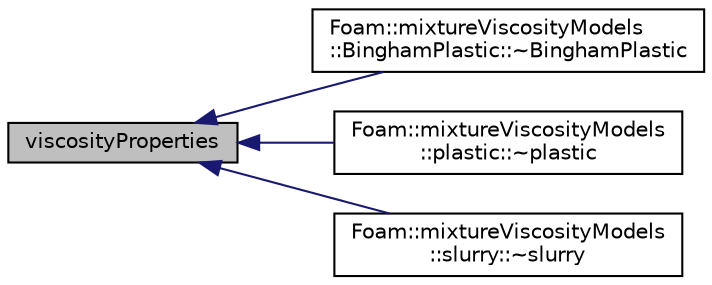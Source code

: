 digraph "viscosityProperties"
{
  bgcolor="transparent";
  edge [fontname="Helvetica",fontsize="10",labelfontname="Helvetica",labelfontsize="10"];
  node [fontname="Helvetica",fontsize="10",shape=record];
  rankdir="LR";
  Node1 [label="viscosityProperties",height=0.2,width=0.4,color="black", fillcolor="grey75", style="filled", fontcolor="black"];
  Node1 -> Node2 [dir="back",color="midnightblue",fontsize="10",style="solid",fontname="Helvetica"];
  Node2 [label="Foam::mixtureViscosityModels\l::BinghamPlastic::~BinghamPlastic",height=0.2,width=0.4,color="black",URL="$a00130.html#a16cd196770e2a881a709464c50c7d21a",tooltip="Destructor. "];
  Node1 -> Node3 [dir="back",color="midnightblue",fontsize="10",style="solid",fontname="Helvetica"];
  Node3 [label="Foam::mixtureViscosityModels\l::plastic::~plastic",height=0.2,width=0.4,color="black",URL="$a01896.html#ac3b1ff715fda9acda02c2853fd685eab",tooltip="Destructor. "];
  Node1 -> Node4 [dir="back",color="midnightblue",fontsize="10",style="solid",fontname="Helvetica"];
  Node4 [label="Foam::mixtureViscosityModels\l::slurry::~slurry",height=0.2,width=0.4,color="black",URL="$a02411.html#a91ef61bb3fce86c12283ce7877963ed2",tooltip="Destructor. "];
}
